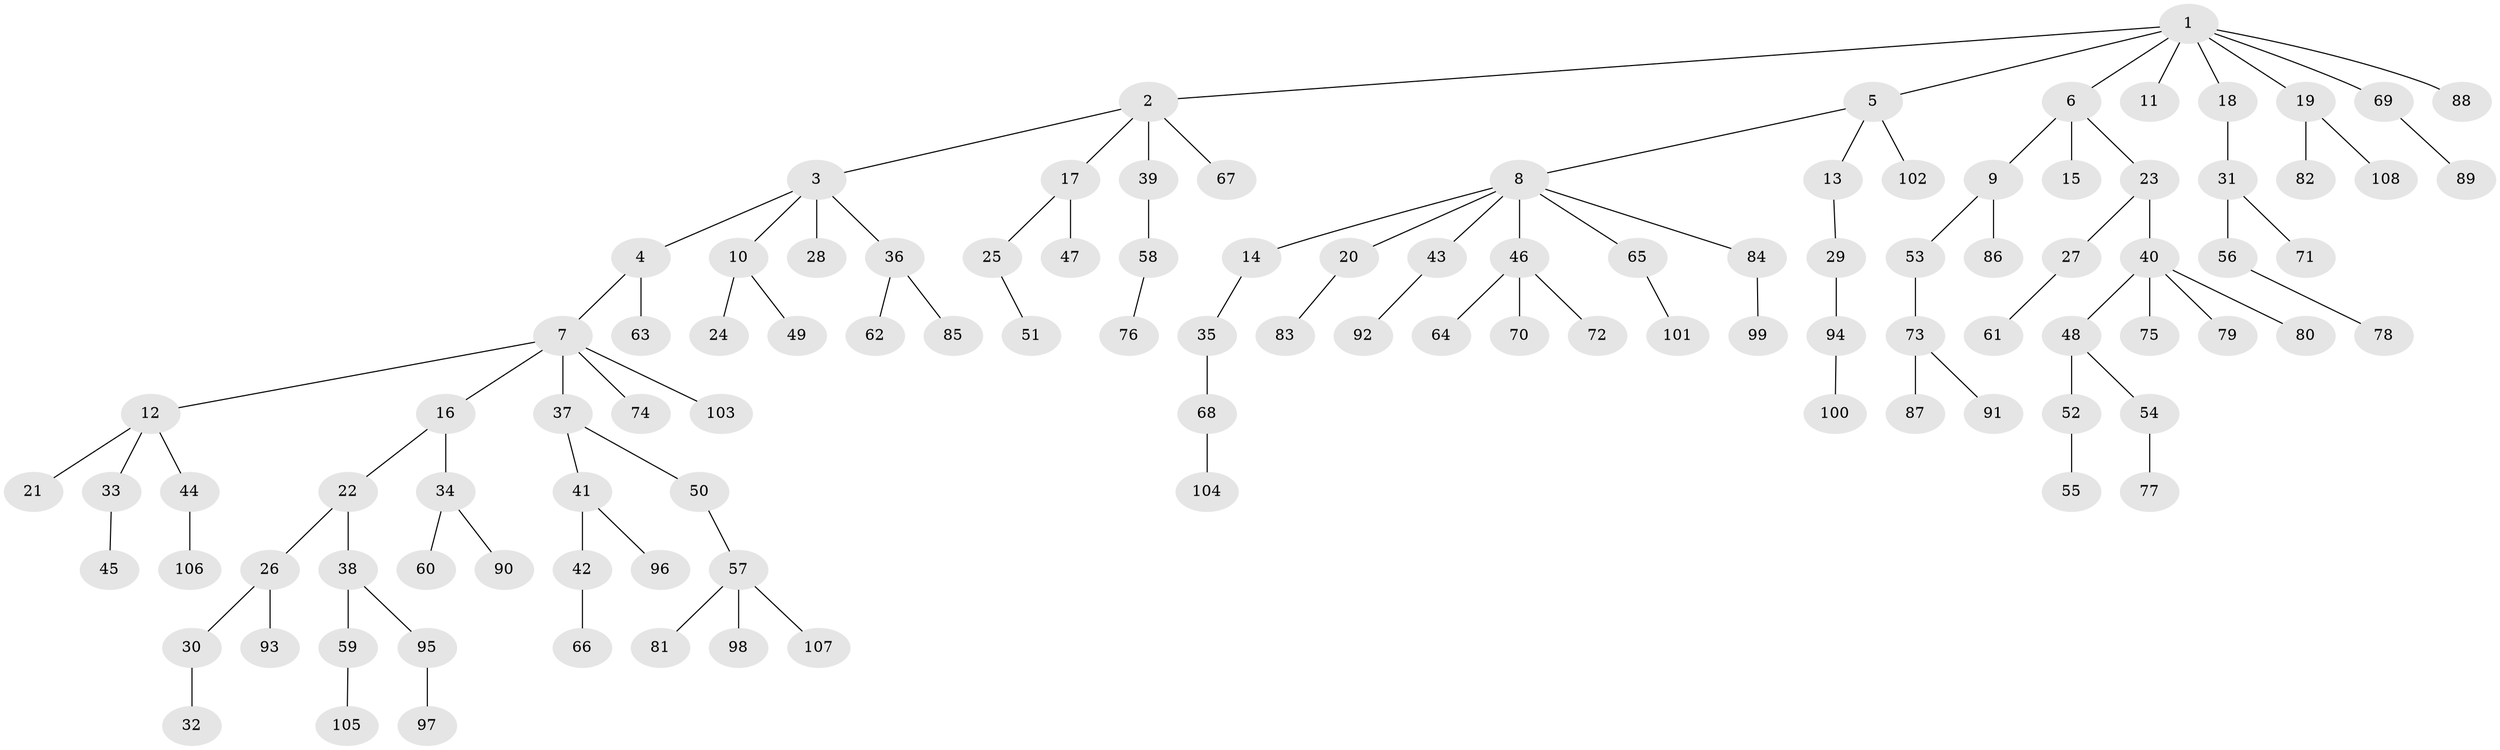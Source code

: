 // Generated by graph-tools (version 1.1) at 2025/26/03/09/25 03:26:23]
// undirected, 108 vertices, 107 edges
graph export_dot {
graph [start="1"]
  node [color=gray90,style=filled];
  1;
  2;
  3;
  4;
  5;
  6;
  7;
  8;
  9;
  10;
  11;
  12;
  13;
  14;
  15;
  16;
  17;
  18;
  19;
  20;
  21;
  22;
  23;
  24;
  25;
  26;
  27;
  28;
  29;
  30;
  31;
  32;
  33;
  34;
  35;
  36;
  37;
  38;
  39;
  40;
  41;
  42;
  43;
  44;
  45;
  46;
  47;
  48;
  49;
  50;
  51;
  52;
  53;
  54;
  55;
  56;
  57;
  58;
  59;
  60;
  61;
  62;
  63;
  64;
  65;
  66;
  67;
  68;
  69;
  70;
  71;
  72;
  73;
  74;
  75;
  76;
  77;
  78;
  79;
  80;
  81;
  82;
  83;
  84;
  85;
  86;
  87;
  88;
  89;
  90;
  91;
  92;
  93;
  94;
  95;
  96;
  97;
  98;
  99;
  100;
  101;
  102;
  103;
  104;
  105;
  106;
  107;
  108;
  1 -- 2;
  1 -- 5;
  1 -- 6;
  1 -- 11;
  1 -- 18;
  1 -- 19;
  1 -- 69;
  1 -- 88;
  2 -- 3;
  2 -- 17;
  2 -- 39;
  2 -- 67;
  3 -- 4;
  3 -- 10;
  3 -- 28;
  3 -- 36;
  4 -- 7;
  4 -- 63;
  5 -- 8;
  5 -- 13;
  5 -- 102;
  6 -- 9;
  6 -- 15;
  6 -- 23;
  7 -- 12;
  7 -- 16;
  7 -- 37;
  7 -- 74;
  7 -- 103;
  8 -- 14;
  8 -- 20;
  8 -- 43;
  8 -- 46;
  8 -- 65;
  8 -- 84;
  9 -- 53;
  9 -- 86;
  10 -- 24;
  10 -- 49;
  12 -- 21;
  12 -- 33;
  12 -- 44;
  13 -- 29;
  14 -- 35;
  16 -- 22;
  16 -- 34;
  17 -- 25;
  17 -- 47;
  18 -- 31;
  19 -- 82;
  19 -- 108;
  20 -- 83;
  22 -- 26;
  22 -- 38;
  23 -- 27;
  23 -- 40;
  25 -- 51;
  26 -- 30;
  26 -- 93;
  27 -- 61;
  29 -- 94;
  30 -- 32;
  31 -- 56;
  31 -- 71;
  33 -- 45;
  34 -- 60;
  34 -- 90;
  35 -- 68;
  36 -- 62;
  36 -- 85;
  37 -- 41;
  37 -- 50;
  38 -- 59;
  38 -- 95;
  39 -- 58;
  40 -- 48;
  40 -- 75;
  40 -- 79;
  40 -- 80;
  41 -- 42;
  41 -- 96;
  42 -- 66;
  43 -- 92;
  44 -- 106;
  46 -- 64;
  46 -- 70;
  46 -- 72;
  48 -- 52;
  48 -- 54;
  50 -- 57;
  52 -- 55;
  53 -- 73;
  54 -- 77;
  56 -- 78;
  57 -- 81;
  57 -- 98;
  57 -- 107;
  58 -- 76;
  59 -- 105;
  65 -- 101;
  68 -- 104;
  69 -- 89;
  73 -- 87;
  73 -- 91;
  84 -- 99;
  94 -- 100;
  95 -- 97;
}
